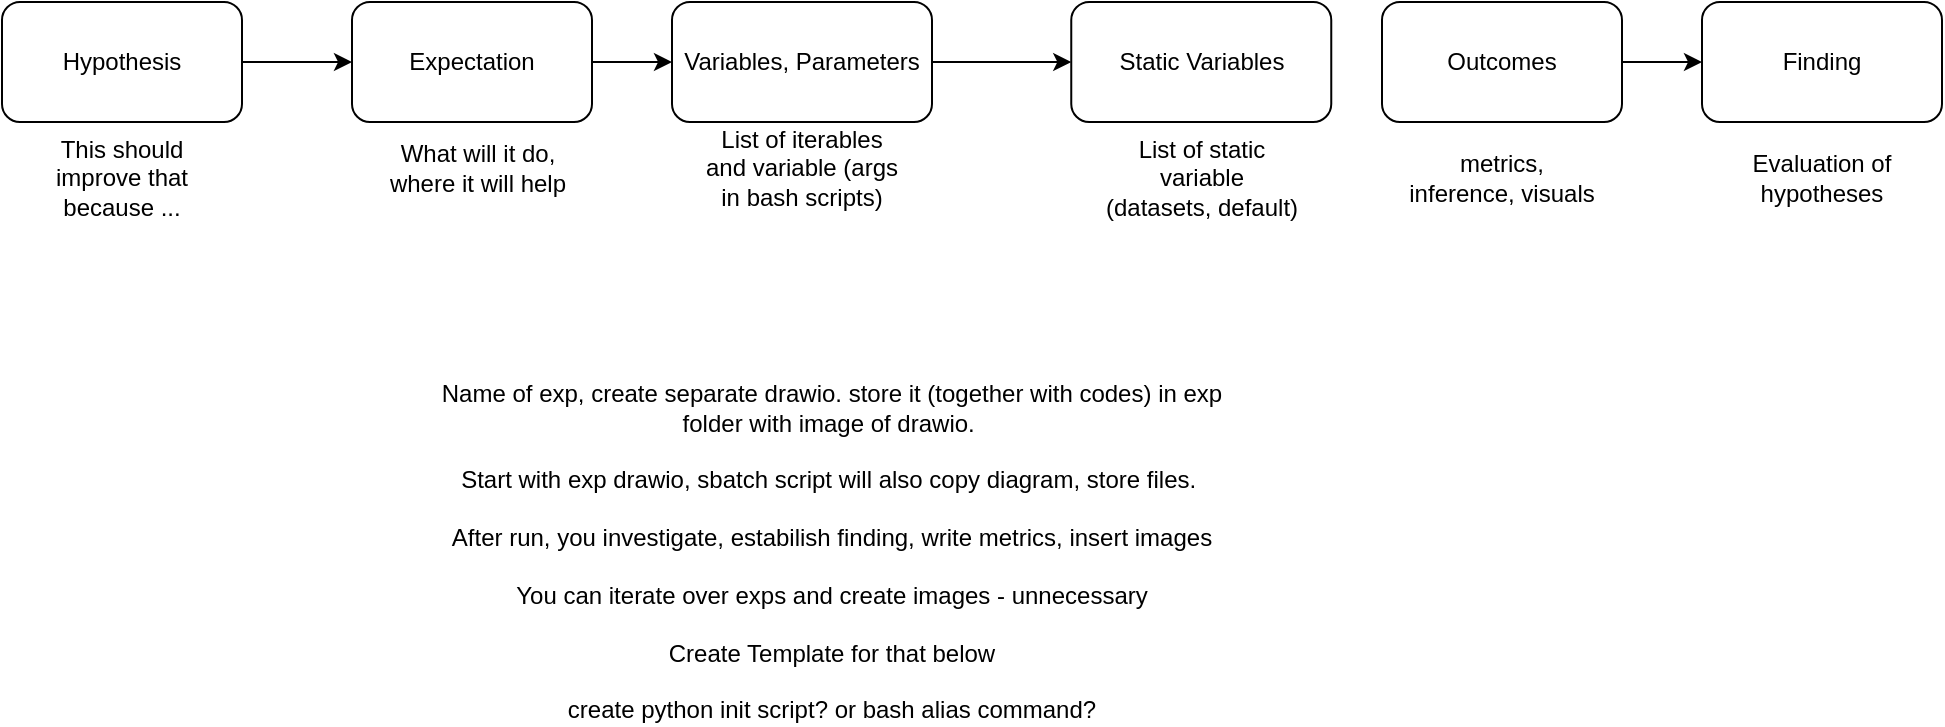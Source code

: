 <mxfile version="21.2.8" type="device">
  <diagram name="Page-1" id="YX-obPvYKGnBpHdb2SAj">
    <mxGraphModel dx="679" dy="899" grid="1" gridSize="10" guides="1" tooltips="1" connect="1" arrows="1" fold="1" page="1" pageScale="1" pageWidth="850" pageHeight="1100" math="0" shadow="0">
      <root>
        <mxCell id="0" />
        <mxCell id="1" parent="0" />
        <mxCell id="p96Xit5GJ01VvUqJMb-v-1" style="edgeStyle=orthogonalEdgeStyle;rounded=0;orthogonalLoop=1;jettySize=auto;html=1;" edge="1" parent="1" source="p96Xit5GJ01VvUqJMb-v-2" target="p96Xit5GJ01VvUqJMb-v-4">
          <mxGeometry relative="1" as="geometry" />
        </mxCell>
        <mxCell id="p96Xit5GJ01VvUqJMb-v-2" value="Hypothesis" style="rounded=1;whiteSpace=wrap;html=1;" vertex="1" parent="1">
          <mxGeometry x="860" y="50" width="120" height="60" as="geometry" />
        </mxCell>
        <mxCell id="p96Xit5GJ01VvUqJMb-v-3" style="edgeStyle=orthogonalEdgeStyle;rounded=0;orthogonalLoop=1;jettySize=auto;html=1;" edge="1" parent="1" source="p96Xit5GJ01VvUqJMb-v-4" target="p96Xit5GJ01VvUqJMb-v-6">
          <mxGeometry relative="1" as="geometry" />
        </mxCell>
        <mxCell id="p96Xit5GJ01VvUqJMb-v-4" value="Expectation" style="rounded=1;whiteSpace=wrap;html=1;" vertex="1" parent="1">
          <mxGeometry x="1035" y="50" width="120" height="60" as="geometry" />
        </mxCell>
        <mxCell id="p96Xit5GJ01VvUqJMb-v-5" style="edgeStyle=orthogonalEdgeStyle;rounded=0;orthogonalLoop=1;jettySize=auto;html=1;entryX=0;entryY=0.5;entryDx=0;entryDy=0;" edge="1" parent="1" source="p96Xit5GJ01VvUqJMb-v-6" target="p96Xit5GJ01VvUqJMb-v-12">
          <mxGeometry relative="1" as="geometry" />
        </mxCell>
        <mxCell id="p96Xit5GJ01VvUqJMb-v-6" value="Variables, Parameters" style="rounded=1;whiteSpace=wrap;html=1;" vertex="1" parent="1">
          <mxGeometry x="1195" y="50" width="130" height="60" as="geometry" />
        </mxCell>
        <mxCell id="p96Xit5GJ01VvUqJMb-v-7" style="edgeStyle=orthogonalEdgeStyle;rounded=0;orthogonalLoop=1;jettySize=auto;html=1;entryX=0;entryY=0.5;entryDx=0;entryDy=0;" edge="1" parent="1" source="p96Xit5GJ01VvUqJMb-v-8" target="p96Xit5GJ01VvUqJMb-v-9">
          <mxGeometry relative="1" as="geometry" />
        </mxCell>
        <mxCell id="p96Xit5GJ01VvUqJMb-v-8" value="Outcomes" style="rounded=1;whiteSpace=wrap;html=1;" vertex="1" parent="1">
          <mxGeometry x="1550" y="50" width="120" height="60" as="geometry" />
        </mxCell>
        <mxCell id="p96Xit5GJ01VvUqJMb-v-9" value="Finding" style="rounded=1;whiteSpace=wrap;html=1;" vertex="1" parent="1">
          <mxGeometry x="1710" y="50" width="120" height="60" as="geometry" />
        </mxCell>
        <mxCell id="p96Xit5GJ01VvUqJMb-v-10" value="Name of exp, create separate drawio. store it (together with codes) in exp folder with image of drawio.&amp;nbsp;&lt;br&gt;&lt;br&gt;Start with exp drawio, sbatch script will also copy diagram, store files.&amp;nbsp;&lt;br&gt;&lt;br&gt;After run, you investigate, estabilish finding, write metrics, insert images&lt;br&gt;&lt;br&gt;You can iterate over exps and create images - unnecessary&lt;br&gt;&lt;br&gt;Create Template for that below&lt;br&gt;&lt;br&gt;create python init script? or bash alias command?" style="text;html=1;strokeColor=none;fillColor=none;align=center;verticalAlign=middle;whiteSpace=wrap;rounded=0;" vertex="1" parent="1">
          <mxGeometry x="1068" y="270" width="414" height="110" as="geometry" />
        </mxCell>
        <mxCell id="p96Xit5GJ01VvUqJMb-v-11" value="What will it do, where it will help" style="text;html=1;strokeColor=none;fillColor=none;align=center;verticalAlign=middle;whiteSpace=wrap;rounded=0;" vertex="1" parent="1">
          <mxGeometry x="1048" y="105" width="100" height="55" as="geometry" />
        </mxCell>
        <mxCell id="p96Xit5GJ01VvUqJMb-v-12" value="Static Variables" style="rounded=1;whiteSpace=wrap;html=1;" vertex="1" parent="1">
          <mxGeometry x="1394.63" y="50" width="130" height="60" as="geometry" />
        </mxCell>
        <mxCell id="p96Xit5GJ01VvUqJMb-v-13" value="This should improve that because ..." style="text;html=1;strokeColor=none;fillColor=none;align=center;verticalAlign=middle;whiteSpace=wrap;rounded=0;" vertex="1" parent="1">
          <mxGeometry x="870" y="110" width="100" height="55" as="geometry" />
        </mxCell>
        <mxCell id="p96Xit5GJ01VvUqJMb-v-14" value="List of iterables and variable (args in bash scripts)" style="text;html=1;strokeColor=none;fillColor=none;align=center;verticalAlign=middle;whiteSpace=wrap;rounded=0;" vertex="1" parent="1">
          <mxGeometry x="1210" y="105" width="100" height="55" as="geometry" />
        </mxCell>
        <mxCell id="p96Xit5GJ01VvUqJMb-v-15" value="List of static variable (datasets, default)" style="text;html=1;strokeColor=none;fillColor=none;align=center;verticalAlign=middle;whiteSpace=wrap;rounded=0;" vertex="1" parent="1">
          <mxGeometry x="1409.63" y="110" width="100" height="55" as="geometry" />
        </mxCell>
        <mxCell id="p96Xit5GJ01VvUqJMb-v-16" value="metrics, inference, visuals" style="text;html=1;strokeColor=none;fillColor=none;align=center;verticalAlign=middle;whiteSpace=wrap;rounded=0;" vertex="1" parent="1">
          <mxGeometry x="1560" y="110" width="100" height="55" as="geometry" />
        </mxCell>
        <mxCell id="p96Xit5GJ01VvUqJMb-v-17" value="Evaluation of hypotheses" style="text;html=1;strokeColor=none;fillColor=none;align=center;verticalAlign=middle;whiteSpace=wrap;rounded=0;" vertex="1" parent="1">
          <mxGeometry x="1720" y="110" width="100" height="55" as="geometry" />
        </mxCell>
      </root>
    </mxGraphModel>
  </diagram>
</mxfile>
